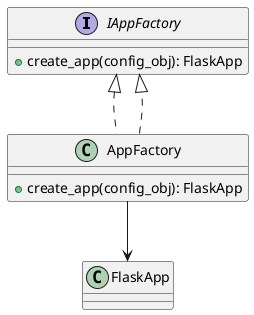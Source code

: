 @startuml FactoryApp
interface IAppFactory {
  + create_app(config_obj): FlaskApp
}

class AppFactory implements IAppFactory {
  + create_app(config_obj): FlaskApp
}

class FlaskApp

AppFactory ..|> IAppFactory
AppFactory --> FlaskApp
@enduml